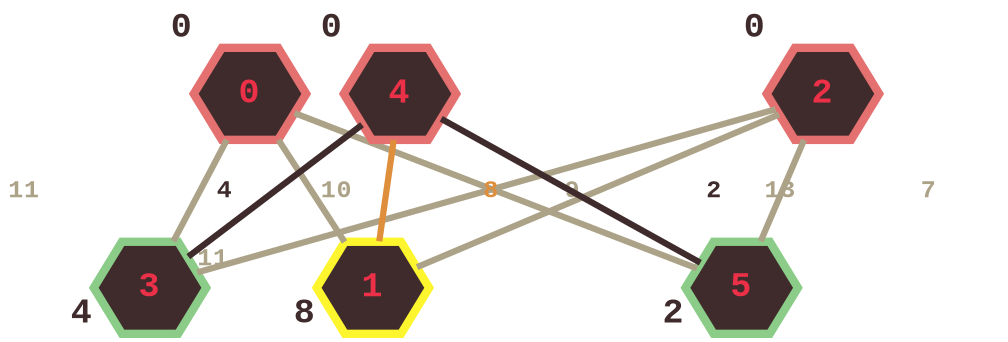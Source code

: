 graph D {
        
graph [bgcolor=transparent];
node [style=filled shape=hexagon fillcolor="#3f2b2c" color="#aca287"
      fontcolor="#ec3047" fontsize=17 penwidth=4 fontname="Courier New Bold"]
edge [fontsize=12 fontcolor="#3f2b2c" fontname="Courier New Bold" penwidth=3
      color="#3f2b2c"]
splines=false

0 [pos="0,0" color="#e47070" xlabel=<<font color="#3f2b2c">0</font>>
   xlp="45,0"]
1 [pos="0,-300" color="#fdf62e" xlabel=<<font color="#3f2b2c">8</font>>
   xlp="45,-300"]
2 [pos="200,0" color="#e47070" xlabel=<<font color="#3f2b2c">0</font>>
   xlp="245,0"]
3 [pos="200,-300" color="#8bcd88" xlabel=<<font color="#3f2b2c">4</font>>
   xlp="245,-300"]
4 [pos="400,0" color="#e47070" xlabel=<<font color="#3f2b2c">0</font>>
   xlp="445,0"]
5 [pos="400,-300" color="#8bcd88" xlabel=<<font color="#3f2b2c">2</font>>
   xlp="445,-300"]

0 -- 1 [label="10 " color="#aca287" fontcolor="#aca287"]
0 -- 3 [label="11    " color="#aca287" fontcolor="#aca287"]
0 -- 5 [label="9      " color="#aca287" fontcolor="#aca287"]

2 -- 1 [label="13    " color="#aca287" fontcolor="#aca287"]
2 -- 3 [headlabel="11" color="#aca287" fontcolor="#aca287"]
2 -- 5 [label="7    " color="#aca287" fontcolor="#aca287"]

4 -- 1 [label="      8" color="#df8e3c" fontcolor="#df8e3c"]
4 -- 3 [label="4    "]
4 -- 5 [label="2 "]
}
